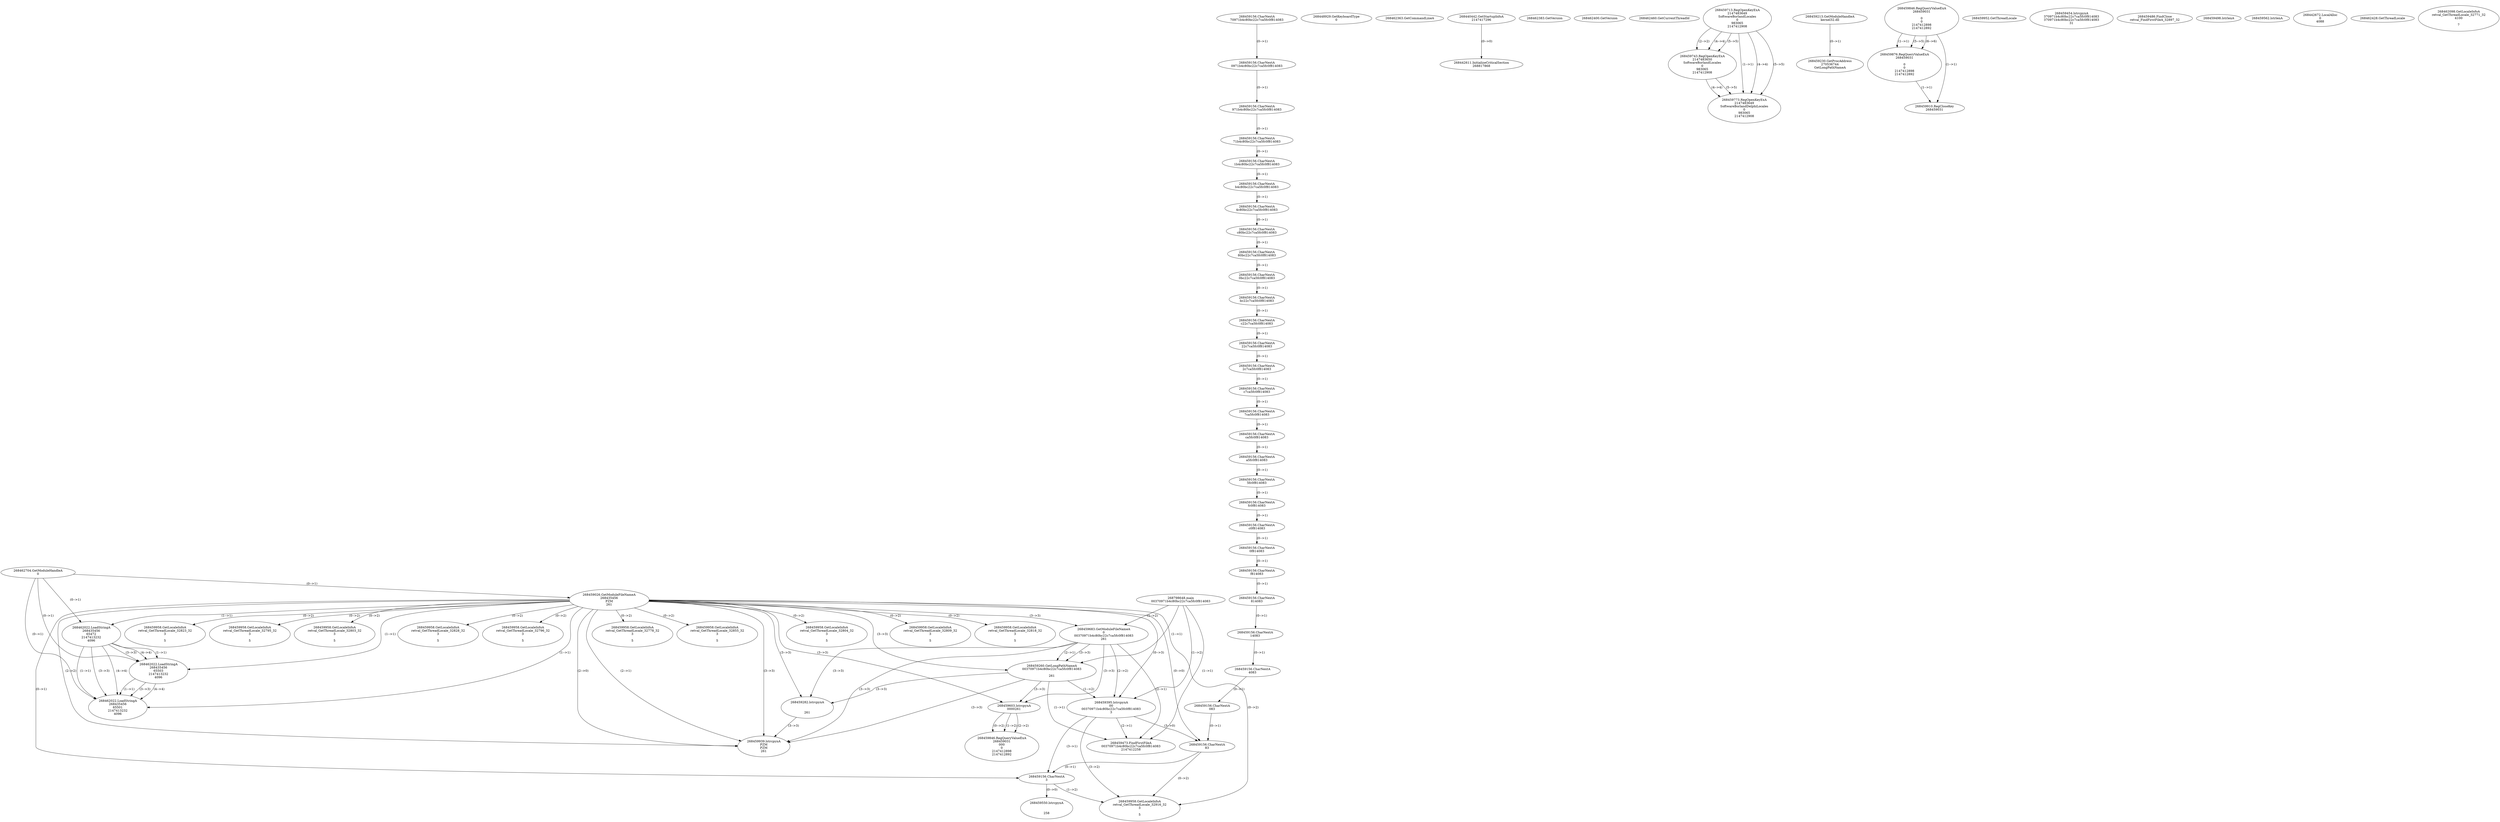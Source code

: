 // Global SCDG with merge call
digraph {
	0 [label="268798648.main
00370971b4c80bc22c7ca5fc0f814083"]
	1 [label="268462704.GetModuleHandleA
0"]
	2 [label="268448929.GetKeyboardType
0"]
	3 [label="268462363.GetCommandLineA
"]
	4 [label="268440442.GetStartupInfoA
2147417296"]
	5 [label="268462383.GetVersion
"]
	6 [label="268462400.GetVersion
"]
	7 [label="268462460.GetCurrentThreadId
"]
	8 [label="268459026.GetModuleFileNameA
268435456
PZM
261"]
	1 -> 8 [label="(0-->1)"]
	9 [label="268459683.GetModuleFileNameA
0
00370971b4c80bc22c7ca5fc0f814083
261"]
	0 -> 9 [label="(1-->2)"]
	8 -> 9 [label="(3-->3)"]
	10 [label="268459713.RegOpenKeyExA
2147483649
Software\Borland\Locales
0
983065
2147412908"]
	11 [label="268459213.GetModuleHandleA
kernel32.dll"]
	12 [label="268459230.GetProcAddress
270536744
GetLongPathNameA"]
	11 -> 12 [label="(0-->1)"]
	13 [label="268459260.GetLongPathNameA
00370971b4c80bc22c7ca5fc0f814083

261"]
	0 -> 13 [label="(1-->1)"]
	9 -> 13 [label="(2-->1)"]
	8 -> 13 [label="(3-->3)"]
	9 -> 13 [label="(3-->3)"]
	14 [label="268459282.lstrcpynA


261"]
	8 -> 14 [label="(3-->3)"]
	9 -> 14 [label="(3-->3)"]
	13 -> 14 [label="(3-->3)"]
	15 [label="268459846.RegQueryValueExA
268459031

0
0
2147412898
2147412892"]
	16 [label="268459876.RegQueryValueExA
268459031

0
0
2147412898
2147412892"]
	15 -> 16 [label="(1-->1)"]
	15 -> 16 [label="(5-->5)"]
	15 -> 16 [label="(6-->6)"]
	17 [label="268459910.RegCloseKey
268459031"]
	15 -> 17 [label="(1-->1)"]
	16 -> 17 [label="(1-->1)"]
	18 [label="268459939.lstrcpynA
PZM
PZM
261"]
	8 -> 18 [label="(2-->1)"]
	8 -> 18 [label="(2-->2)"]
	8 -> 18 [label="(3-->3)"]
	9 -> 18 [label="(3-->3)"]
	13 -> 18 [label="(3-->3)"]
	14 -> 18 [label="(3-->3)"]
	8 -> 18 [label="(2-->0)"]
	19 [label="268459952.GetThreadLocale
"]
	20 [label="268459958.GetLocaleInfoA
retval_GetThreadLocale_32796_32
3

5"]
	8 -> 20 [label="(0-->2)"]
	21 [label="268462022.LoadStringA
268435456
65472
2147413232
4096"]
	1 -> 21 [label="(0-->1)"]
	8 -> 21 [label="(1-->1)"]
	22 [label="268462022.LoadStringA
268435456
65503
2147413232
4096"]
	1 -> 22 [label="(0-->1)"]
	8 -> 22 [label="(1-->1)"]
	21 -> 22 [label="(1-->1)"]
	21 -> 22 [label="(3-->3)"]
	21 -> 22 [label="(4-->4)"]
	23 [label="268459743.RegOpenKeyExA
2147483650
Software\Borland\Locales
0
983065
2147412908"]
	10 -> 23 [label="(2-->2)"]
	10 -> 23 [label="(4-->4)"]
	10 -> 23 [label="(5-->5)"]
	24 [label="268459773.RegOpenKeyExA
2147483649
Software\Borland\Delphi\Locales
0
983065
2147412908"]
	10 -> 24 [label="(1-->1)"]
	10 -> 24 [label="(4-->4)"]
	23 -> 24 [label="(4-->4)"]
	10 -> 24 [label="(5-->5)"]
	23 -> 24 [label="(5-->5)"]
	25 [label="268459958.GetLocaleInfoA
retval_GetThreadLocale_32778_32
3

5"]
	8 -> 25 [label="(0-->2)"]
	26 [label="268462022.LoadStringA
268435456
65501
2147413232
4096"]
	1 -> 26 [label="(0-->1)"]
	8 -> 26 [label="(1-->1)"]
	21 -> 26 [label="(1-->1)"]
	22 -> 26 [label="(1-->1)"]
	21 -> 26 [label="(3-->3)"]
	22 -> 26 [label="(3-->3)"]
	21 -> 26 [label="(4-->4)"]
	22 -> 26 [label="(4-->4)"]
	27 [label="268459395.lstrcpynA
00
00370971b4c80bc22c7ca5fc0f814083
3"]
	0 -> 27 [label="(1-->2)"]
	9 -> 27 [label="(2-->2)"]
	13 -> 27 [label="(1-->2)"]
	8 -> 27 [label="(0-->3)"]
	28 [label="268459156.CharNextA
70971b4c80bc22c7ca5fc0f814083"]
	29 [label="268459156.CharNextA
0971b4c80bc22c7ca5fc0f814083"]
	28 -> 29 [label="(0-->1)"]
	30 [label="268459156.CharNextA
971b4c80bc22c7ca5fc0f814083"]
	29 -> 30 [label="(0-->1)"]
	31 [label="268459156.CharNextA
71b4c80bc22c7ca5fc0f814083"]
	30 -> 31 [label="(0-->1)"]
	32 [label="268459156.CharNextA
1b4c80bc22c7ca5fc0f814083"]
	31 -> 32 [label="(0-->1)"]
	33 [label="268459156.CharNextA
b4c80bc22c7ca5fc0f814083"]
	32 -> 33 [label="(0-->1)"]
	34 [label="268459156.CharNextA
4c80bc22c7ca5fc0f814083"]
	33 -> 34 [label="(0-->1)"]
	35 [label="268459156.CharNextA
c80bc22c7ca5fc0f814083"]
	34 -> 35 [label="(0-->1)"]
	36 [label="268459156.CharNextA
80bc22c7ca5fc0f814083"]
	35 -> 36 [label="(0-->1)"]
	37 [label="268459156.CharNextA
0bc22c7ca5fc0f814083"]
	36 -> 37 [label="(0-->1)"]
	38 [label="268459156.CharNextA
bc22c7ca5fc0f814083"]
	37 -> 38 [label="(0-->1)"]
	39 [label="268459156.CharNextA
c22c7ca5fc0f814083"]
	38 -> 39 [label="(0-->1)"]
	40 [label="268459156.CharNextA
22c7ca5fc0f814083"]
	39 -> 40 [label="(0-->1)"]
	41 [label="268459156.CharNextA
2c7ca5fc0f814083"]
	40 -> 41 [label="(0-->1)"]
	42 [label="268459156.CharNextA
c7ca5fc0f814083"]
	41 -> 42 [label="(0-->1)"]
	43 [label="268459156.CharNextA
7ca5fc0f814083"]
	42 -> 43 [label="(0-->1)"]
	44 [label="268459156.CharNextA
ca5fc0f814083"]
	43 -> 44 [label="(0-->1)"]
	45 [label="268459156.CharNextA
a5fc0f814083"]
	44 -> 45 [label="(0-->1)"]
	46 [label="268459156.CharNextA
5fc0f814083"]
	45 -> 46 [label="(0-->1)"]
	47 [label="268459156.CharNextA
fc0f814083"]
	46 -> 47 [label="(0-->1)"]
	48 [label="268459156.CharNextA
c0f814083"]
	47 -> 48 [label="(0-->1)"]
	49 [label="268459156.CharNextA
0f814083"]
	48 -> 49 [label="(0-->1)"]
	50 [label="268459156.CharNextA
f814083"]
	49 -> 50 [label="(0-->1)"]
	51 [label="268459156.CharNextA
814083"]
	50 -> 51 [label="(0-->1)"]
	52 [label="268459156.CharNextA
14083"]
	51 -> 52 [label="(0-->1)"]
	53 [label="268459156.CharNextA
4083"]
	52 -> 53 [label="(0-->1)"]
	54 [label="268459156.CharNextA
083"]
	53 -> 54 [label="(0-->1)"]
	55 [label="268459156.CharNextA
83"]
	54 -> 55 [label="(0-->1)"]
	8 -> 55 [label="(0-->0)"]
	27 -> 55 [label="(3-->0)"]
	56 [label="268459156.CharNextA
3"]
	8 -> 56 [label="(0-->1)"]
	27 -> 56 [label="(3-->1)"]
	55 -> 56 [label="(0-->1)"]
	57 [label="268459454.lstrcpynA
370971b4c80bc22c7ca5fc0f814083
370971b4c80bc22c7ca5fc0f814083
31"]
	58 [label="268459473.FindFirstFileA
00370971b4c80bc22c7ca5fc0f814083
2147412258"]
	0 -> 58 [label="(1-->1)"]
	9 -> 58 [label="(2-->1)"]
	13 -> 58 [label="(1-->1)"]
	27 -> 58 [label="(2-->1)"]
	59 [label="268459486.FindClose
retval_FindFirstFileA_32897_32"]
	60 [label="268459498.lstrlenA
"]
	61 [label="268459550.lstrcpynA


258"]
	56 -> 61 [label="(0-->0)"]
	62 [label="268459562.lstrlenA
"]
	63 [label="268459603.lstrcpynA
00\
00\
261"]
	8 -> 63 [label="(3-->3)"]
	9 -> 63 [label="(3-->3)"]
	13 -> 63 [label="(3-->3)"]
	64 [label="268459846.RegQueryValueExA
268459031
00\
0
0
2147412898
2147412892"]
	63 -> 64 [label="(1-->2)"]
	63 -> 64 [label="(2-->2)"]
	63 -> 64 [label="(0-->2)"]
	65 [label="268459958.GetLocaleInfoA
retval_GetThreadLocale_32916_32
3

5"]
	8 -> 65 [label="(0-->2)"]
	27 -> 65 [label="(3-->2)"]
	55 -> 65 [label="(0-->2)"]
	56 -> 65 [label="(1-->2)"]
	66 [label="268442611.InitializeCriticalSection
268817868"]
	4 -> 66 [label="(0-->0)"]
	67 [label="268442672.LocalAlloc
0
4088"]
	68 [label="268462428.GetThreadLocale
"]
	69 [label="268462098.GetLocaleInfoA
retval_GetThreadLocale_32771_32
4100

7"]
	70 [label="268459958.GetLocaleInfoA
retval_GetThreadLocale_32855_32
3

5"]
	8 -> 70 [label="(0-->2)"]
	71 [label="268459958.GetLocaleInfoA
retval_GetThreadLocale_32804_32
3

5"]
	8 -> 71 [label="(0-->2)"]
	72 [label="268459958.GetLocaleInfoA
retval_GetThreadLocale_32809_32
3

5"]
	8 -> 72 [label="(0-->2)"]
	73 [label="268459958.GetLocaleInfoA
retval_GetThreadLocale_32818_32
3

5"]
	8 -> 73 [label="(0-->2)"]
	74 [label="268459958.GetLocaleInfoA
retval_GetThreadLocale_32823_32
3

5"]
	8 -> 74 [label="(0-->2)"]
	75 [label="268459958.GetLocaleInfoA
retval_GetThreadLocale_32795_32
3

5"]
	8 -> 75 [label="(0-->2)"]
	76 [label="268459958.GetLocaleInfoA
retval_GetThreadLocale_32803_32
3

5"]
	8 -> 76 [label="(0-->2)"]
	77 [label="268459958.GetLocaleInfoA
retval_GetThreadLocale_32828_32
3

5"]
	8 -> 77 [label="(0-->2)"]
}
